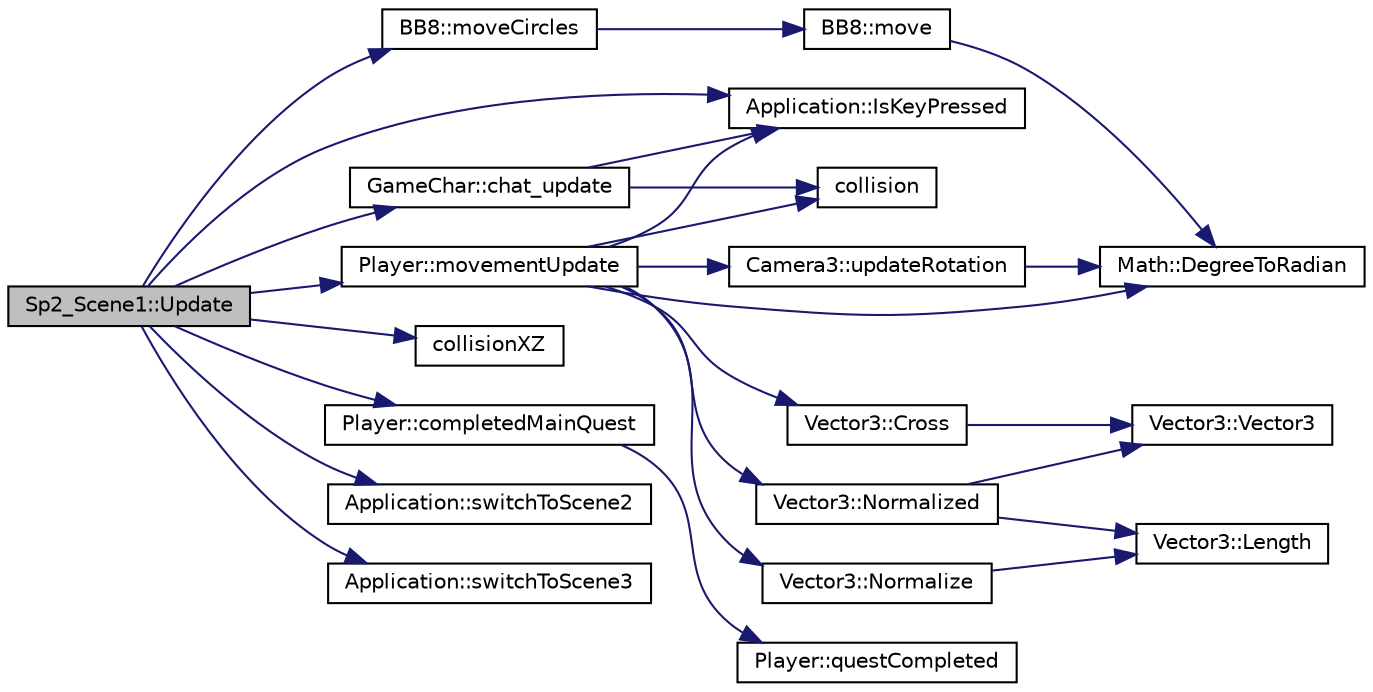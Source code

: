digraph "Sp2_Scene1::Update"
{
  bgcolor="transparent";
  edge [fontname="Helvetica",fontsize="10",labelfontname="Helvetica",labelfontsize="10"];
  node [fontname="Helvetica",fontsize="10",shape=record];
  rankdir="LR";
  Node1 [label="Sp2_Scene1::Update",height=0.2,width=0.4,color="black", fillcolor="grey75", style="filled", fontcolor="black"];
  Node1 -> Node2 [color="midnightblue",fontsize="10",style="solid",fontname="Helvetica"];
  Node2 [label="GameChar::chat_update",height=0.2,width=0.4,color="black",URL="$classGameChar.html#ab8dc7e516ff8c6d29da6f3399f4815df"];
  Node2 -> Node3 [color="midnightblue",fontsize="10",style="solid",fontname="Helvetica"];
  Node3 [label="collision",height=0.2,width=0.4,color="black",URL="$Collision_8cpp.html#a4b9eee107300119860880f48b79da32f"];
  Node2 -> Node4 [color="midnightblue",fontsize="10",style="solid",fontname="Helvetica"];
  Node4 [label="Application::IsKeyPressed",height=0.2,width=0.4,color="black",URL="$classApplication.html#a72cc9bba26506a7c0f54c346dfbd5cfe"];
  Node1 -> Node5 [color="midnightblue",fontsize="10",style="solid",fontname="Helvetica"];
  Node5 [label="collisionXZ",height=0.2,width=0.4,color="black",URL="$Collision_8cpp.html#a5ced462f9fcc3c9963cdf5e0da071631"];
  Node1 -> Node6 [color="midnightblue",fontsize="10",style="solid",fontname="Helvetica"];
  Node6 [label="Player::completedMainQuest",height=0.2,width=0.4,color="black",URL="$classPlayer.html#a24e6db1cbc1c84b8db7652e66b77ea9c"];
  Node6 -> Node7 [color="midnightblue",fontsize="10",style="solid",fontname="Helvetica"];
  Node7 [label="Player::questCompleted",height=0.2,width=0.4,color="black",URL="$classPlayer.html#a8d7be34407e735c342efbe2ec21757ac"];
  Node1 -> Node4 [color="midnightblue",fontsize="10",style="solid",fontname="Helvetica"];
  Node1 -> Node8 [color="midnightblue",fontsize="10",style="solid",fontname="Helvetica"];
  Node8 [label="BB8::moveCircles",height=0.2,width=0.4,color="black",URL="$classBB8.html#a5099bc077f16f7a4efea6f780870fec5",tooltip="Executing move function as well as viewAngle which is for the turning speed. "];
  Node8 -> Node9 [color="midnightblue",fontsize="10",style="solid",fontname="Helvetica"];
  Node9 [label="BB8::move",height=0.2,width=0.4,color="black",URL="$classBB8.html#aab6c34b90dab5887f0563060a20838e4",tooltip="Set BB-8 to move in circular motion using sin and cos as well as rotating while moving. "];
  Node9 -> Node10 [color="midnightblue",fontsize="10",style="solid",fontname="Helvetica"];
  Node10 [label="Math::DegreeToRadian",height=0.2,width=0.4,color="black",URL="$namespaceMath.html#ac04b987cc6c574a059e68cb58f58c09a",tooltip="Converts from degrees to radians. "];
  Node1 -> Node11 [color="midnightblue",fontsize="10",style="solid",fontname="Helvetica"];
  Node11 [label="Player::movementUpdate",height=0.2,width=0.4,color="black",URL="$classPlayer.html#a5b057a6cd421a056d2a0694ab00739e7"];
  Node11 -> Node3 [color="midnightblue",fontsize="10",style="solid",fontname="Helvetica"];
  Node11 -> Node12 [color="midnightblue",fontsize="10",style="solid",fontname="Helvetica"];
  Node12 [label="Vector3::Cross",height=0.2,width=0.4,color="black",URL="$structVector3.html#aa1cdc5357009b47fe585ddd61e263aad",tooltip="Cross product of 2 vectors. "];
  Node12 -> Node13 [color="midnightblue",fontsize="10",style="solid",fontname="Helvetica"];
  Node13 [label="Vector3::Vector3",height=0.2,width=0.4,color="black",URL="$structVector3.html#afa5e0c801fc2c8a820a54ea99302fe08",tooltip="Vector3 default constructor. "];
  Node11 -> Node10 [color="midnightblue",fontsize="10",style="solid",fontname="Helvetica"];
  Node11 -> Node4 [color="midnightblue",fontsize="10",style="solid",fontname="Helvetica"];
  Node11 -> Node14 [color="midnightblue",fontsize="10",style="solid",fontname="Helvetica"];
  Node14 [label="Vector3::Normalize",height=0.2,width=0.4,color="black",URL="$structVector3.html#aaef4f25a38878a640ab4a48002a7eff8",tooltip="Normalize this vector and return a reference to it. "];
  Node14 -> Node15 [color="midnightblue",fontsize="10",style="solid",fontname="Helvetica"];
  Node15 [label="Vector3::Length",height=0.2,width=0.4,color="black",URL="$structVector3.html#a200024a8442329de9a625ed58ffe7075",tooltip="Return length of vector. "];
  Node11 -> Node16 [color="midnightblue",fontsize="10",style="solid",fontname="Helvetica"];
  Node16 [label="Vector3::Normalized",height=0.2,width=0.4,color="black",URL="$structVector3.html#a2da0f00c5529bced69763320dac9c414",tooltip="Return a copy of this vector, normalized. "];
  Node16 -> Node15 [color="midnightblue",fontsize="10",style="solid",fontname="Helvetica"];
  Node16 -> Node13 [color="midnightblue",fontsize="10",style="solid",fontname="Helvetica"];
  Node11 -> Node17 [color="midnightblue",fontsize="10",style="solid",fontname="Helvetica"];
  Node17 [label="Camera3::updateRotation",height=0.2,width=0.4,color="black",URL="$classCamera3.html#a330a151d28c57c8a86d9848a26866028"];
  Node17 -> Node10 [color="midnightblue",fontsize="10",style="solid",fontname="Helvetica"];
  Node1 -> Node18 [color="midnightblue",fontsize="10",style="solid",fontname="Helvetica"];
  Node18 [label="Application::switchToScene2",height=0.2,width=0.4,color="black",URL="$classApplication.html#adcd99fc02418a75a3497c2c4063661d3"];
  Node1 -> Node19 [color="midnightblue",fontsize="10",style="solid",fontname="Helvetica"];
  Node19 [label="Application::switchToScene3",height=0.2,width=0.4,color="black",URL="$classApplication.html#adcdead9b44473efebf34f31b3cac6e49"];
}
